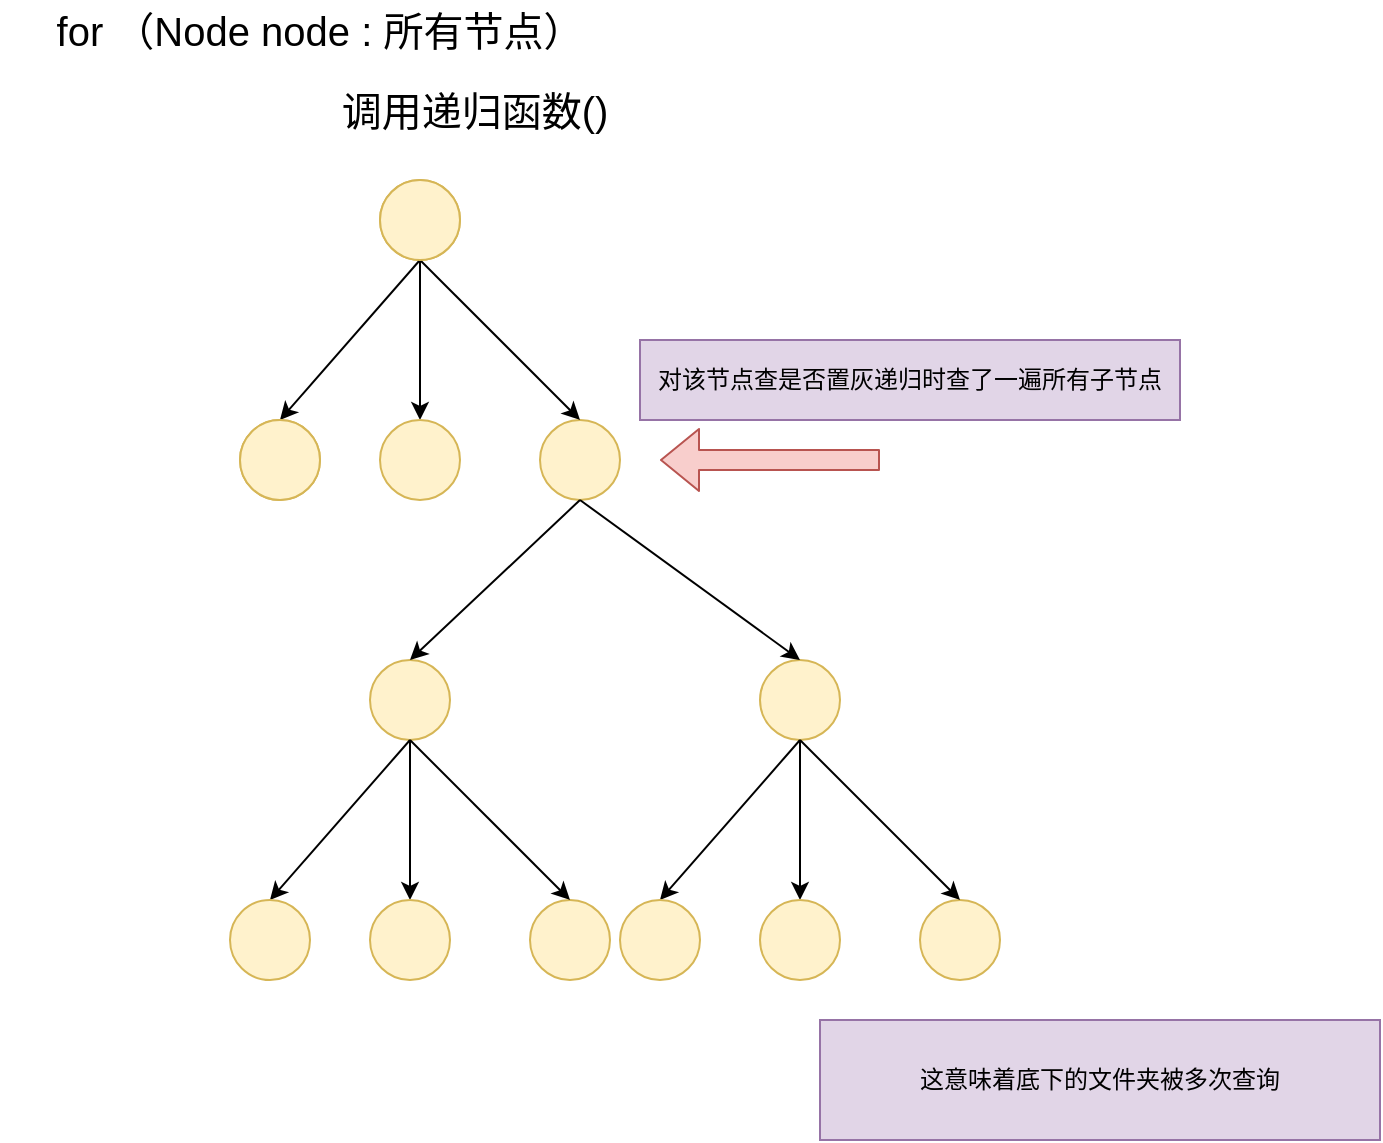 <mxfile version="20.5.1" type="github">
  <diagram id="OU4FcPECvrZpl9wns0zP" name="第 1 页">
    <mxGraphModel dx="1162" dy="749" grid="1" gridSize="10" guides="1" tooltips="1" connect="1" arrows="1" fold="1" page="1" pageScale="1" pageWidth="827" pageHeight="1169" math="0" shadow="0">
      <root>
        <mxCell id="0" />
        <mxCell id="1" parent="0" />
        <mxCell id="5wBCINI7PxLfWvfoFPsj-8" style="edgeStyle=orthogonalEdgeStyle;rounded=0;orthogonalLoop=1;jettySize=auto;html=1;" edge="1" parent="1" source="5wBCINI7PxLfWvfoFPsj-1" target="5wBCINI7PxLfWvfoFPsj-4">
          <mxGeometry relative="1" as="geometry" />
        </mxCell>
        <mxCell id="5wBCINI7PxLfWvfoFPsj-1" value="" style="ellipse;whiteSpace=wrap;html=1;aspect=fixed;fillColor=#fff2cc;strokeColor=#d6b656;" vertex="1" parent="1">
          <mxGeometry x="300" y="190" width="40" height="40" as="geometry" />
        </mxCell>
        <mxCell id="5wBCINI7PxLfWvfoFPsj-2" value="" style="endArrow=classic;html=1;rounded=0;exitX=0.5;exitY=1;exitDx=0;exitDy=0;entryX=0.5;entryY=0;entryDx=0;entryDy=0;" edge="1" parent="1" source="5wBCINI7PxLfWvfoFPsj-1" target="5wBCINI7PxLfWvfoFPsj-3">
          <mxGeometry width="50" height="50" relative="1" as="geometry">
            <mxPoint x="290" y="350" as="sourcePoint" />
            <mxPoint x="270" y="300" as="targetPoint" />
          </mxGeometry>
        </mxCell>
        <mxCell id="5wBCINI7PxLfWvfoFPsj-3" value="" style="ellipse;whiteSpace=wrap;html=1;aspect=fixed;fillColor=#fff2cc;strokeColor=#d6b656;" vertex="1" parent="1">
          <mxGeometry x="230" y="310" width="40" height="40" as="geometry" />
        </mxCell>
        <mxCell id="5wBCINI7PxLfWvfoFPsj-4" value="" style="ellipse;whiteSpace=wrap;html=1;aspect=fixed;fillColor=#fff2cc;strokeColor=#d6b656;" vertex="1" parent="1">
          <mxGeometry x="300" y="310" width="40" height="40" as="geometry" />
        </mxCell>
        <mxCell id="5wBCINI7PxLfWvfoFPsj-7" value="" style="ellipse;whiteSpace=wrap;html=1;aspect=fixed;fillColor=#fff2cc;strokeColor=#d6b656;" vertex="1" parent="1">
          <mxGeometry x="380" y="310" width="40" height="40" as="geometry" />
        </mxCell>
        <mxCell id="5wBCINI7PxLfWvfoFPsj-12" value="" style="endArrow=classic;html=1;rounded=0;exitX=0.5;exitY=1;exitDx=0;exitDy=0;entryX=0.5;entryY=0;entryDx=0;entryDy=0;" edge="1" parent="1" source="5wBCINI7PxLfWvfoFPsj-1" target="5wBCINI7PxLfWvfoFPsj-7">
          <mxGeometry width="50" height="50" relative="1" as="geometry">
            <mxPoint x="330" y="240" as="sourcePoint" />
            <mxPoint x="260" y="320" as="targetPoint" />
          </mxGeometry>
        </mxCell>
        <mxCell id="5wBCINI7PxLfWvfoFPsj-13" style="edgeStyle=orthogonalEdgeStyle;rounded=0;orthogonalLoop=1;jettySize=auto;html=1;fillColor=#fff2cc;strokeColor=#000000;" edge="1" parent="1" source="5wBCINI7PxLfWvfoFPsj-14" target="5wBCINI7PxLfWvfoFPsj-17">
          <mxGeometry relative="1" as="geometry" />
        </mxCell>
        <mxCell id="5wBCINI7PxLfWvfoFPsj-14" value="" style="ellipse;whiteSpace=wrap;html=1;aspect=fixed;fillColor=#fff2cc;strokeColor=#d6b656;" vertex="1" parent="1">
          <mxGeometry x="295" y="430" width="40" height="40" as="geometry" />
        </mxCell>
        <mxCell id="5wBCINI7PxLfWvfoFPsj-15" value="" style="endArrow=classic;html=1;rounded=0;exitX=0.5;exitY=1;exitDx=0;exitDy=0;entryX=0.5;entryY=0;entryDx=0;entryDy=0;fillColor=#fff2cc;strokeColor=#000000;" edge="1" parent="1" source="5wBCINI7PxLfWvfoFPsj-14" target="5wBCINI7PxLfWvfoFPsj-16">
          <mxGeometry width="50" height="50" relative="1" as="geometry">
            <mxPoint x="285" y="590" as="sourcePoint" />
            <mxPoint x="265" y="540" as="targetPoint" />
          </mxGeometry>
        </mxCell>
        <mxCell id="5wBCINI7PxLfWvfoFPsj-16" value="" style="ellipse;whiteSpace=wrap;html=1;aspect=fixed;fillColor=#fff2cc;strokeColor=#d6b656;" vertex="1" parent="1">
          <mxGeometry x="225" y="550" width="40" height="40" as="geometry" />
        </mxCell>
        <mxCell id="5wBCINI7PxLfWvfoFPsj-17" value="" style="ellipse;whiteSpace=wrap;html=1;aspect=fixed;fillColor=#fff2cc;strokeColor=#d6b656;" vertex="1" parent="1">
          <mxGeometry x="295" y="550" width="40" height="40" as="geometry" />
        </mxCell>
        <mxCell id="5wBCINI7PxLfWvfoFPsj-18" value="" style="ellipse;whiteSpace=wrap;html=1;aspect=fixed;fillColor=#fff2cc;strokeColor=#d6b656;" vertex="1" parent="1">
          <mxGeometry x="375" y="550" width="40" height="40" as="geometry" />
        </mxCell>
        <mxCell id="5wBCINI7PxLfWvfoFPsj-19" value="" style="endArrow=classic;html=1;rounded=0;exitX=0.5;exitY=1;exitDx=0;exitDy=0;entryX=0.5;entryY=0;entryDx=0;entryDy=0;fillColor=#fff2cc;strokeColor=#000000;" edge="1" parent="1" source="5wBCINI7PxLfWvfoFPsj-14" target="5wBCINI7PxLfWvfoFPsj-18">
          <mxGeometry width="50" height="50" relative="1" as="geometry">
            <mxPoint x="325" y="480" as="sourcePoint" />
            <mxPoint x="255" y="560" as="targetPoint" />
          </mxGeometry>
        </mxCell>
        <mxCell id="5wBCINI7PxLfWvfoFPsj-20" style="edgeStyle=orthogonalEdgeStyle;rounded=0;orthogonalLoop=1;jettySize=auto;html=1;fillColor=#fff2cc;strokeColor=#000000;" edge="1" parent="1" source="5wBCINI7PxLfWvfoFPsj-21" target="5wBCINI7PxLfWvfoFPsj-24">
          <mxGeometry relative="1" as="geometry" />
        </mxCell>
        <mxCell id="5wBCINI7PxLfWvfoFPsj-21" value="" style="ellipse;whiteSpace=wrap;html=1;aspect=fixed;fillColor=#fff2cc;strokeColor=#d6b656;" vertex="1" parent="1">
          <mxGeometry x="490" y="430" width="40" height="40" as="geometry" />
        </mxCell>
        <mxCell id="5wBCINI7PxLfWvfoFPsj-22" value="" style="endArrow=classic;html=1;rounded=0;exitX=0.5;exitY=1;exitDx=0;exitDy=0;entryX=0.5;entryY=0;entryDx=0;entryDy=0;fillColor=#fff2cc;strokeColor=#000000;" edge="1" parent="1" source="5wBCINI7PxLfWvfoFPsj-21" target="5wBCINI7PxLfWvfoFPsj-23">
          <mxGeometry width="50" height="50" relative="1" as="geometry">
            <mxPoint x="480" y="590" as="sourcePoint" />
            <mxPoint x="460" y="540" as="targetPoint" />
          </mxGeometry>
        </mxCell>
        <mxCell id="5wBCINI7PxLfWvfoFPsj-23" value="" style="ellipse;whiteSpace=wrap;html=1;aspect=fixed;fillColor=#fff2cc;strokeColor=#d6b656;" vertex="1" parent="1">
          <mxGeometry x="420" y="550" width="40" height="40" as="geometry" />
        </mxCell>
        <mxCell id="5wBCINI7PxLfWvfoFPsj-24" value="" style="ellipse;whiteSpace=wrap;html=1;aspect=fixed;fillColor=#fff2cc;strokeColor=#d6b656;" vertex="1" parent="1">
          <mxGeometry x="490" y="550" width="40" height="40" as="geometry" />
        </mxCell>
        <mxCell id="5wBCINI7PxLfWvfoFPsj-25" value="" style="ellipse;whiteSpace=wrap;html=1;aspect=fixed;fillColor=#fff2cc;strokeColor=#d6b656;" vertex="1" parent="1">
          <mxGeometry x="570" y="550" width="40" height="40" as="geometry" />
        </mxCell>
        <mxCell id="5wBCINI7PxLfWvfoFPsj-26" value="" style="endArrow=classic;html=1;rounded=0;exitX=0.5;exitY=1;exitDx=0;exitDy=0;entryX=0.5;entryY=0;entryDx=0;entryDy=0;fillColor=#fff2cc;strokeColor=#000000;" edge="1" parent="1" source="5wBCINI7PxLfWvfoFPsj-21" target="5wBCINI7PxLfWvfoFPsj-25">
          <mxGeometry width="50" height="50" relative="1" as="geometry">
            <mxPoint x="520" y="480" as="sourcePoint" />
            <mxPoint x="450" y="560" as="targetPoint" />
          </mxGeometry>
        </mxCell>
        <mxCell id="5wBCINI7PxLfWvfoFPsj-27" value="" style="endArrow=classic;html=1;rounded=1;entryX=0.5;entryY=0;entryDx=0;entryDy=0;exitX=0.5;exitY=1;exitDx=0;exitDy=0;fillColor=#fff2cc;strokeColor=#000000;" edge="1" parent="1" source="5wBCINI7PxLfWvfoFPsj-7" target="5wBCINI7PxLfWvfoFPsj-14">
          <mxGeometry width="50" height="50" relative="1" as="geometry">
            <mxPoint x="410" y="420" as="sourcePoint" />
            <mxPoint x="460" y="370" as="targetPoint" />
          </mxGeometry>
        </mxCell>
        <mxCell id="5wBCINI7PxLfWvfoFPsj-28" value="" style="endArrow=classic;html=1;rounded=1;entryX=0.5;entryY=0;entryDx=0;entryDy=0;exitX=0.5;exitY=1;exitDx=0;exitDy=0;fillColor=#fff2cc;strokeColor=#000000;" edge="1" parent="1" source="5wBCINI7PxLfWvfoFPsj-7" target="5wBCINI7PxLfWvfoFPsj-21">
          <mxGeometry width="50" height="50" relative="1" as="geometry">
            <mxPoint x="460" y="400" as="sourcePoint" />
            <mxPoint x="510" y="350" as="targetPoint" />
          </mxGeometry>
        </mxCell>
        <mxCell id="5wBCINI7PxLfWvfoFPsj-29" value="对该节点查是否置灰递归时查了一遍所有子节点" style="rounded=0;whiteSpace=wrap;html=1;fillColor=#e1d5e7;strokeColor=#9673a6;" vertex="1" parent="1">
          <mxGeometry x="430" y="270" width="270" height="40" as="geometry" />
        </mxCell>
        <mxCell id="5wBCINI7PxLfWvfoFPsj-30" value="" style="ellipse;whiteSpace=wrap;html=1;aspect=fixed;fillColor=#fff2cc;strokeColor=#d6b656;" vertex="1" parent="1">
          <mxGeometry x="300" y="190" width="40" height="40" as="geometry" />
        </mxCell>
        <mxCell id="5wBCINI7PxLfWvfoFPsj-31" value="" style="ellipse;whiteSpace=wrap;html=1;aspect=fixed;fillColor=#fff2cc;strokeColor=#d6b656;" vertex="1" parent="1">
          <mxGeometry x="230" y="310" width="40" height="40" as="geometry" />
        </mxCell>
        <mxCell id="5wBCINI7PxLfWvfoFPsj-32" value="这意味着底下的文件夹被多次查询" style="rounded=0;whiteSpace=wrap;html=1;fillColor=#e1d5e7;strokeColor=#9673a6;" vertex="1" parent="1">
          <mxGeometry x="520" y="610" width="280" height="60" as="geometry" />
        </mxCell>
        <mxCell id="5wBCINI7PxLfWvfoFPsj-33" value="" style="shape=flexArrow;endArrow=classic;html=1;rounded=1;strokeColor=#b85450;fillColor=#f8cecc;" edge="1" parent="1">
          <mxGeometry width="50" height="50" relative="1" as="geometry">
            <mxPoint x="550" y="330" as="sourcePoint" />
            <mxPoint x="440" y="330" as="targetPoint" />
          </mxGeometry>
        </mxCell>
        <mxCell id="5wBCINI7PxLfWvfoFPsj-34" value="&lt;font style=&quot;font-size: 20px;&quot;&gt;for （Node node : 所有节点）&lt;/font&gt;" style="text;html=1;strokeColor=none;fillColor=none;align=center;verticalAlign=middle;whiteSpace=wrap;rounded=0;" vertex="1" parent="1">
          <mxGeometry x="110" y="100" width="320" height="30" as="geometry" />
        </mxCell>
        <mxCell id="5wBCINI7PxLfWvfoFPsj-35" value="调用递归函数()" style="text;html=1;strokeColor=none;fillColor=none;align=center;verticalAlign=middle;whiteSpace=wrap;rounded=0;fontSize=20;" vertex="1" parent="1">
          <mxGeometry x="230" y="140" width="235" height="30" as="geometry" />
        </mxCell>
      </root>
    </mxGraphModel>
  </diagram>
</mxfile>
